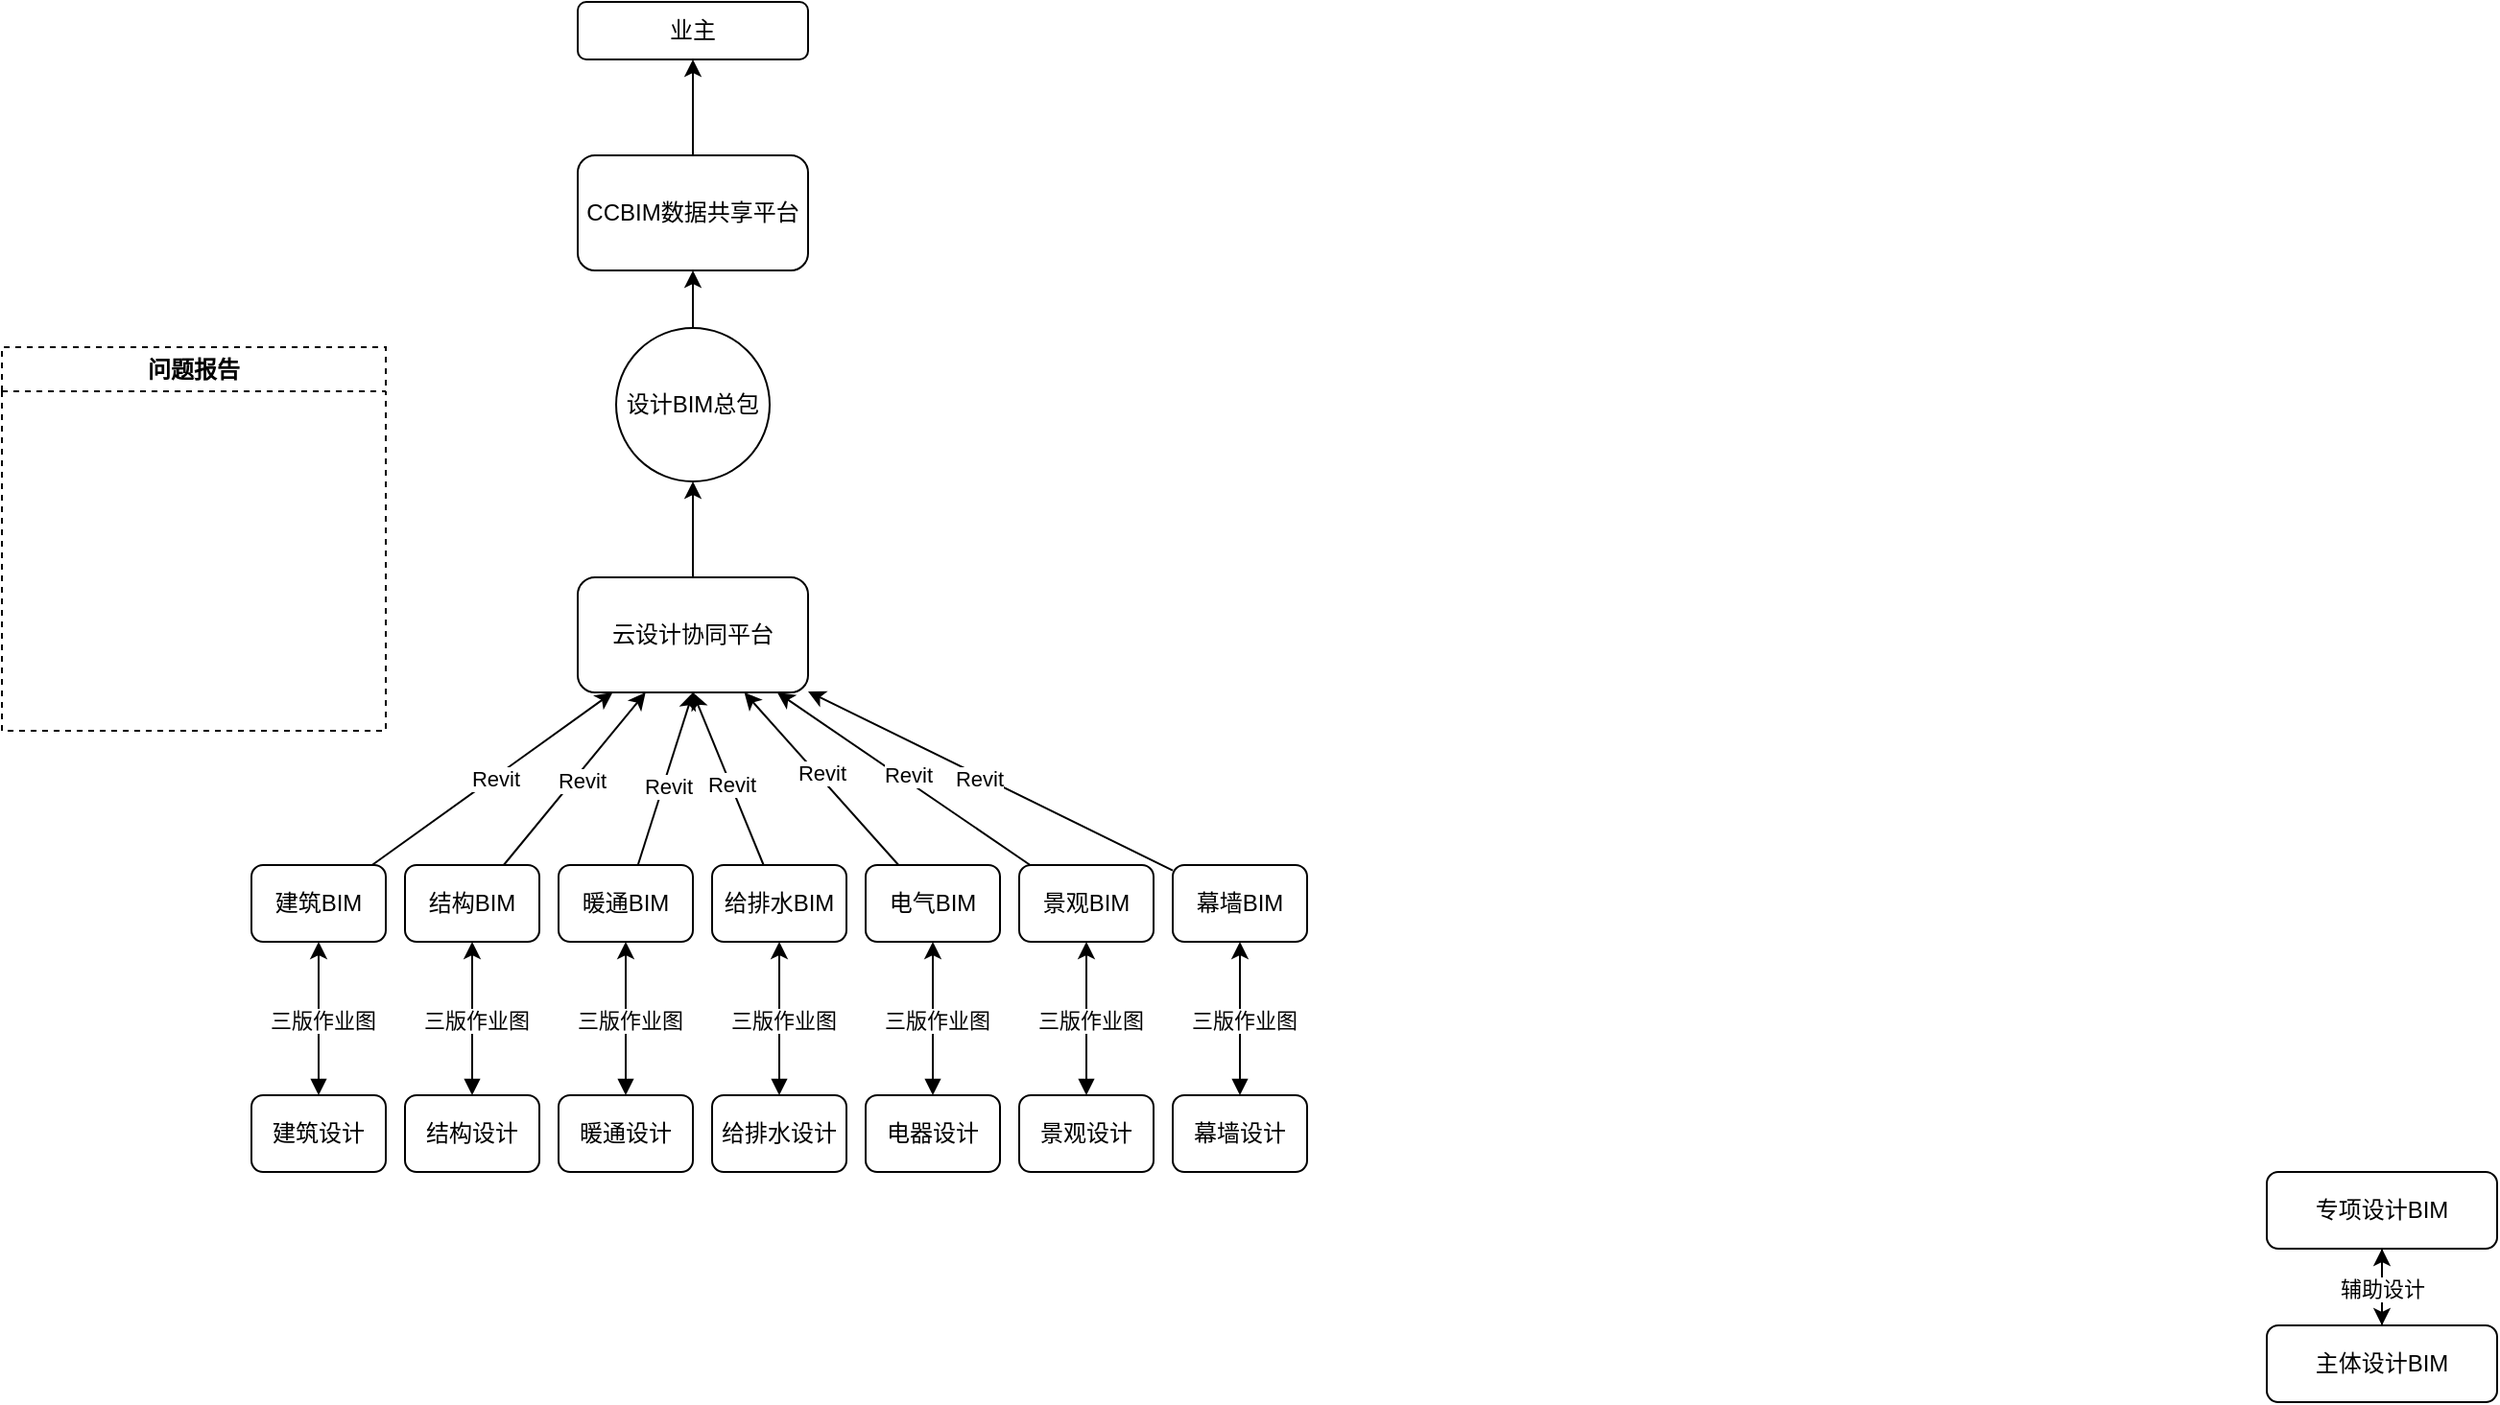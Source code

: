 <mxfile version="21.6.8" type="github">
  <diagram id="_444KMjF0R_JeEPrCnwJ" name="第 1 页">
    <mxGraphModel dx="1434" dy="774" grid="1" gridSize="10" guides="1" tooltips="1" connect="1" arrows="1" fold="1" page="1" pageScale="1" pageWidth="827" pageHeight="1169" math="0" shadow="0">
      <root>
        <mxCell id="0" />
        <mxCell id="1" parent="0" />
        <mxCell id="IrjwPeZLxQH9oHeEekAO-6" style="edgeStyle=orthogonalEdgeStyle;rounded=0;orthogonalLoop=1;jettySize=auto;html=1;" edge="1" parent="1" source="6z5tFiYWaeQXX5f0UAhT-1" target="IrjwPeZLxQH9oHeEekAO-4">
          <mxGeometry relative="1" as="geometry" />
        </mxCell>
        <mxCell id="6z5tFiYWaeQXX5f0UAhT-1" value="设计BIM总包" style="ellipse;whiteSpace=wrap;html=1;aspect=fixed;" parent="1" vertex="1">
          <mxGeometry x="360" y="320" width="80" height="80" as="geometry" />
        </mxCell>
        <mxCell id="IrjwPeZLxQH9oHeEekAO-8" style="rounded=0;orthogonalLoop=1;jettySize=auto;html=1;" edge="1" parent="1" source="6z5tFiYWaeQXX5f0UAhT-2" target="IrjwPeZLxQH9oHeEekAO-3">
          <mxGeometry relative="1" as="geometry" />
        </mxCell>
        <mxCell id="IrjwPeZLxQH9oHeEekAO-27" value="Revit" style="edgeLabel;html=1;align=center;verticalAlign=middle;resizable=0;points=[];" vertex="1" connectable="0" parent="IrjwPeZLxQH9oHeEekAO-8">
          <mxGeometry x="0.017" y="-1" relative="1" as="geometry">
            <mxPoint as="offset" />
          </mxGeometry>
        </mxCell>
        <mxCell id="6z5tFiYWaeQXX5f0UAhT-2" value="建筑BIM" style="rounded=1;whiteSpace=wrap;html=1;" parent="1" vertex="1">
          <mxGeometry x="170" y="600" width="70" height="40" as="geometry" />
        </mxCell>
        <mxCell id="6z5tFiYWaeQXX5f0UAhT-21" style="edgeStyle=none;rounded=0;orthogonalLoop=1;jettySize=auto;html=1;entryX=0.5;entryY=0;entryDx=0;entryDy=0;" parent="1" source="6z5tFiYWaeQXX5f0UAhT-3" target="6z5tFiYWaeQXX5f0UAhT-17" edge="1">
          <mxGeometry relative="1" as="geometry" />
        </mxCell>
        <mxCell id="6z5tFiYWaeQXX5f0UAhT-3" value="专项设计BIM" style="rounded=1;whiteSpace=wrap;html=1;" parent="1" vertex="1">
          <mxGeometry x="1220" y="760" width="120" height="40" as="geometry" />
        </mxCell>
        <mxCell id="6z5tFiYWaeQXX5f0UAhT-9" value="业主" style="rounded=1;whiteSpace=wrap;html=1;" parent="1" vertex="1">
          <mxGeometry x="340" y="150" width="120" height="30" as="geometry" />
        </mxCell>
        <mxCell id="6z5tFiYWaeQXX5f0UAhT-20" style="edgeStyle=none;rounded=0;orthogonalLoop=1;jettySize=auto;html=1;entryX=0.5;entryY=1;entryDx=0;entryDy=0;" parent="1" source="6z5tFiYWaeQXX5f0UAhT-17" target="6z5tFiYWaeQXX5f0UAhT-3" edge="1">
          <mxGeometry relative="1" as="geometry" />
        </mxCell>
        <mxCell id="6z5tFiYWaeQXX5f0UAhT-23" value="辅助设计" style="edgeLabel;html=1;align=center;verticalAlign=middle;resizable=0;points=[];" parent="6z5tFiYWaeQXX5f0UAhT-20" vertex="1" connectable="0">
          <mxGeometry x="0.384" relative="1" as="geometry">
            <mxPoint y="8" as="offset" />
          </mxGeometry>
        </mxCell>
        <mxCell id="6z5tFiYWaeQXX5f0UAhT-17" value="主体设计BIM" style="rounded=1;whiteSpace=wrap;html=1;" parent="1" vertex="1">
          <mxGeometry x="1220" y="840" width="120" height="40" as="geometry" />
        </mxCell>
        <mxCell id="IrjwPeZLxQH9oHeEekAO-7" style="edgeStyle=orthogonalEdgeStyle;rounded=0;orthogonalLoop=1;jettySize=auto;html=1;" edge="1" parent="1" source="IrjwPeZLxQH9oHeEekAO-3" target="6z5tFiYWaeQXX5f0UAhT-1">
          <mxGeometry relative="1" as="geometry" />
        </mxCell>
        <mxCell id="IrjwPeZLxQH9oHeEekAO-3" value="云设计协同平台" style="rounded=1;whiteSpace=wrap;html=1;" vertex="1" parent="1">
          <mxGeometry x="340" y="450" width="120" height="60" as="geometry" />
        </mxCell>
        <mxCell id="IrjwPeZLxQH9oHeEekAO-5" style="edgeStyle=orthogonalEdgeStyle;rounded=0;orthogonalLoop=1;jettySize=auto;html=1;" edge="1" parent="1" source="IrjwPeZLxQH9oHeEekAO-4" target="6z5tFiYWaeQXX5f0UAhT-9">
          <mxGeometry relative="1" as="geometry" />
        </mxCell>
        <mxCell id="IrjwPeZLxQH9oHeEekAO-4" value="CCBIM数据共享平台" style="rounded=1;whiteSpace=wrap;html=1;" vertex="1" parent="1">
          <mxGeometry x="340" y="230" width="120" height="60" as="geometry" />
        </mxCell>
        <mxCell id="IrjwPeZLxQH9oHeEekAO-10" style="rounded=0;orthogonalLoop=1;jettySize=auto;html=1;" edge="1" parent="1" source="IrjwPeZLxQH9oHeEekAO-9" target="IrjwPeZLxQH9oHeEekAO-3">
          <mxGeometry relative="1" as="geometry" />
        </mxCell>
        <mxCell id="IrjwPeZLxQH9oHeEekAO-26" value="Revit" style="edgeLabel;html=1;align=center;verticalAlign=middle;resizable=0;points=[];" vertex="1" connectable="0" parent="IrjwPeZLxQH9oHeEekAO-10">
          <mxGeometry x="0.032" y="-3" relative="1" as="geometry">
            <mxPoint as="offset" />
          </mxGeometry>
        </mxCell>
        <mxCell id="IrjwPeZLxQH9oHeEekAO-9" value="结构BIM" style="rounded=1;whiteSpace=wrap;html=1;" vertex="1" parent="1">
          <mxGeometry x="250" y="600" width="70" height="40" as="geometry" />
        </mxCell>
        <mxCell id="IrjwPeZLxQH9oHeEekAO-16" style="rounded=0;orthogonalLoop=1;jettySize=auto;html=1;entryX=0.5;entryY=1;entryDx=0;entryDy=0;" edge="1" parent="1" source="IrjwPeZLxQH9oHeEekAO-11" target="IrjwPeZLxQH9oHeEekAO-3">
          <mxGeometry relative="1" as="geometry" />
        </mxCell>
        <mxCell id="IrjwPeZLxQH9oHeEekAO-25" value="Revit" style="edgeLabel;html=1;align=center;verticalAlign=middle;resizable=0;points=[];" vertex="1" connectable="0" parent="IrjwPeZLxQH9oHeEekAO-16">
          <mxGeometry x="-0.063" y="-2" relative="1" as="geometry">
            <mxPoint as="offset" />
          </mxGeometry>
        </mxCell>
        <mxCell id="IrjwPeZLxQH9oHeEekAO-11" value="&lt;div&gt;暖通BIM&lt;/div&gt;" style="rounded=1;whiteSpace=wrap;html=1;" vertex="1" parent="1">
          <mxGeometry x="330" y="600" width="70" height="40" as="geometry" />
        </mxCell>
        <mxCell id="IrjwPeZLxQH9oHeEekAO-17" style="rounded=0;orthogonalLoop=1;jettySize=auto;html=1;entryX=0.5;entryY=1;entryDx=0;entryDy=0;" edge="1" parent="1" source="IrjwPeZLxQH9oHeEekAO-12" target="IrjwPeZLxQH9oHeEekAO-3">
          <mxGeometry relative="1" as="geometry" />
        </mxCell>
        <mxCell id="IrjwPeZLxQH9oHeEekAO-24" value="Revit" style="edgeLabel;html=1;align=center;verticalAlign=middle;resizable=0;points=[];" vertex="1" connectable="0" parent="IrjwPeZLxQH9oHeEekAO-17">
          <mxGeometry x="-0.061" relative="1" as="geometry">
            <mxPoint as="offset" />
          </mxGeometry>
        </mxCell>
        <mxCell id="IrjwPeZLxQH9oHeEekAO-12" value="&lt;div&gt;给排水BIM&lt;/div&gt;" style="rounded=1;whiteSpace=wrap;html=1;" vertex="1" parent="1">
          <mxGeometry x="410" y="600" width="70" height="40" as="geometry" />
        </mxCell>
        <mxCell id="IrjwPeZLxQH9oHeEekAO-18" style="rounded=0;orthogonalLoop=1;jettySize=auto;html=1;" edge="1" parent="1" source="IrjwPeZLxQH9oHeEekAO-13" target="IrjwPeZLxQH9oHeEekAO-3">
          <mxGeometry relative="1" as="geometry" />
        </mxCell>
        <mxCell id="IrjwPeZLxQH9oHeEekAO-23" value="Revit" style="edgeLabel;html=1;align=center;verticalAlign=middle;resizable=0;points=[];" vertex="1" connectable="0" parent="IrjwPeZLxQH9oHeEekAO-18">
          <mxGeometry x="0.052" y="-2" relative="1" as="geometry">
            <mxPoint as="offset" />
          </mxGeometry>
        </mxCell>
        <mxCell id="IrjwPeZLxQH9oHeEekAO-13" value="&lt;div&gt;电气BIM&lt;/div&gt;" style="rounded=1;whiteSpace=wrap;html=1;" vertex="1" parent="1">
          <mxGeometry x="490" y="600" width="70" height="40" as="geometry" />
        </mxCell>
        <mxCell id="IrjwPeZLxQH9oHeEekAO-19" style="rounded=0;orthogonalLoop=1;jettySize=auto;html=1;" edge="1" parent="1" source="IrjwPeZLxQH9oHeEekAO-14" target="IrjwPeZLxQH9oHeEekAO-3">
          <mxGeometry relative="1" as="geometry" />
        </mxCell>
        <mxCell id="IrjwPeZLxQH9oHeEekAO-22" value="Revit" style="edgeLabel;html=1;align=center;verticalAlign=middle;resizable=0;points=[];" vertex="1" connectable="0" parent="IrjwPeZLxQH9oHeEekAO-19">
          <mxGeometry x="0.075" y="-2" relative="1" as="geometry">
            <mxPoint x="6" y="3" as="offset" />
          </mxGeometry>
        </mxCell>
        <mxCell id="IrjwPeZLxQH9oHeEekAO-14" value="&lt;div&gt;景观BIM&lt;/div&gt;" style="rounded=1;whiteSpace=wrap;html=1;" vertex="1" parent="1">
          <mxGeometry x="570" y="600" width="70" height="40" as="geometry" />
        </mxCell>
        <mxCell id="IrjwPeZLxQH9oHeEekAO-20" style="rounded=0;orthogonalLoop=1;jettySize=auto;html=1;" edge="1" parent="1" source="IrjwPeZLxQH9oHeEekAO-15" target="IrjwPeZLxQH9oHeEekAO-3">
          <mxGeometry relative="1" as="geometry" />
        </mxCell>
        <mxCell id="IrjwPeZLxQH9oHeEekAO-21" value="Revit" style="edgeLabel;html=1;align=center;verticalAlign=middle;resizable=0;points=[];" vertex="1" connectable="0" parent="IrjwPeZLxQH9oHeEekAO-20">
          <mxGeometry x="0.056" y="2" relative="1" as="geometry">
            <mxPoint as="offset" />
          </mxGeometry>
        </mxCell>
        <mxCell id="IrjwPeZLxQH9oHeEekAO-15" value="&lt;div&gt;幕墙BIM&lt;/div&gt;" style="rounded=1;whiteSpace=wrap;html=1;" vertex="1" parent="1">
          <mxGeometry x="650" y="600" width="70" height="40" as="geometry" />
        </mxCell>
        <mxCell id="IrjwPeZLxQH9oHeEekAO-29" style="rounded=0;orthogonalLoop=1;jettySize=auto;html=1;entryX=0.5;entryY=1;entryDx=0;entryDy=0;startArrow=block;startFill=1;" edge="1" parent="1" source="IrjwPeZLxQH9oHeEekAO-28" target="6z5tFiYWaeQXX5f0UAhT-2">
          <mxGeometry relative="1" as="geometry" />
        </mxCell>
        <mxCell id="IrjwPeZLxQH9oHeEekAO-30" value="三版作业图" style="edgeLabel;html=1;align=center;verticalAlign=middle;resizable=0;points=[];" vertex="1" connectable="0" parent="IrjwPeZLxQH9oHeEekAO-29">
          <mxGeometry x="-0.025" y="-2" relative="1" as="geometry">
            <mxPoint as="offset" />
          </mxGeometry>
        </mxCell>
        <mxCell id="IrjwPeZLxQH9oHeEekAO-28" value="建筑设计" style="rounded=1;whiteSpace=wrap;html=1;" vertex="1" parent="1">
          <mxGeometry x="170" y="720" width="70" height="40" as="geometry" />
        </mxCell>
        <mxCell id="IrjwPeZLxQH9oHeEekAO-33" style="rounded=0;orthogonalLoop=1;jettySize=auto;html=1;startArrow=block;startFill=1;entryX=0.5;entryY=1;entryDx=0;entryDy=0;exitX=0.5;exitY=0;exitDx=0;exitDy=0;" edge="1" parent="1" source="IrjwPeZLxQH9oHeEekAO-35" target="IrjwPeZLxQH9oHeEekAO-9">
          <mxGeometry relative="1" as="geometry">
            <mxPoint x="210" y="660" as="targetPoint" />
            <mxPoint x="210" y="700" as="sourcePoint" />
          </mxGeometry>
        </mxCell>
        <mxCell id="IrjwPeZLxQH9oHeEekAO-34" value="三版作业图" style="edgeLabel;html=1;align=center;verticalAlign=middle;resizable=0;points=[];" vertex="1" connectable="0" parent="IrjwPeZLxQH9oHeEekAO-33">
          <mxGeometry x="-0.025" y="-2" relative="1" as="geometry">
            <mxPoint as="offset" />
          </mxGeometry>
        </mxCell>
        <mxCell id="IrjwPeZLxQH9oHeEekAO-35" value="结构设计" style="rounded=1;whiteSpace=wrap;html=1;" vertex="1" parent="1">
          <mxGeometry x="250" y="720" width="70" height="40" as="geometry" />
        </mxCell>
        <mxCell id="IrjwPeZLxQH9oHeEekAO-36" style="rounded=0;orthogonalLoop=1;jettySize=auto;html=1;startArrow=block;startFill=1;entryX=0.5;entryY=1;entryDx=0;entryDy=0;exitX=0.5;exitY=0;exitDx=0;exitDy=0;" edge="1" parent="1" source="IrjwPeZLxQH9oHeEekAO-38" target="IrjwPeZLxQH9oHeEekAO-11">
          <mxGeometry relative="1" as="geometry">
            <mxPoint x="365" y="660" as="targetPoint" />
            <mxPoint x="365" y="710" as="sourcePoint" />
          </mxGeometry>
        </mxCell>
        <mxCell id="IrjwPeZLxQH9oHeEekAO-37" value="三版作业图" style="edgeLabel;html=1;align=center;verticalAlign=middle;resizable=0;points=[];" vertex="1" connectable="0" parent="IrjwPeZLxQH9oHeEekAO-36">
          <mxGeometry x="-0.025" y="-2" relative="1" as="geometry">
            <mxPoint as="offset" />
          </mxGeometry>
        </mxCell>
        <mxCell id="IrjwPeZLxQH9oHeEekAO-38" value="暖通设计" style="rounded=1;whiteSpace=wrap;html=1;" vertex="1" parent="1">
          <mxGeometry x="330" y="720" width="70" height="40" as="geometry" />
        </mxCell>
        <mxCell id="IrjwPeZLxQH9oHeEekAO-39" style="rounded=0;orthogonalLoop=1;jettySize=auto;html=1;startArrow=block;startFill=1;exitX=0.5;exitY=0;exitDx=0;exitDy=0;" edge="1" parent="1" source="IrjwPeZLxQH9oHeEekAO-41" target="IrjwPeZLxQH9oHeEekAO-12">
          <mxGeometry relative="1" as="geometry">
            <mxPoint x="449" y="670" as="targetPoint" />
            <mxPoint x="374" y="730" as="sourcePoint" />
          </mxGeometry>
        </mxCell>
        <mxCell id="IrjwPeZLxQH9oHeEekAO-40" value="三版作业图" style="edgeLabel;html=1;align=center;verticalAlign=middle;resizable=0;points=[];" vertex="1" connectable="0" parent="IrjwPeZLxQH9oHeEekAO-39">
          <mxGeometry x="-0.025" y="-2" relative="1" as="geometry">
            <mxPoint as="offset" />
          </mxGeometry>
        </mxCell>
        <mxCell id="IrjwPeZLxQH9oHeEekAO-41" value="给排水设计" style="rounded=1;whiteSpace=wrap;html=1;" vertex="1" parent="1">
          <mxGeometry x="410" y="720" width="70" height="40" as="geometry" />
        </mxCell>
        <mxCell id="IrjwPeZLxQH9oHeEekAO-42" style="rounded=0;orthogonalLoop=1;jettySize=auto;html=1;startArrow=block;startFill=1;entryX=0.5;entryY=1;entryDx=0;entryDy=0;exitX=0.5;exitY=0;exitDx=0;exitDy=0;" edge="1" parent="1" source="IrjwPeZLxQH9oHeEekAO-44" target="IrjwPeZLxQH9oHeEekAO-13">
          <mxGeometry relative="1" as="geometry">
            <mxPoint x="525" y="660" as="targetPoint" />
            <mxPoint x="520" y="700" as="sourcePoint" />
          </mxGeometry>
        </mxCell>
        <mxCell id="IrjwPeZLxQH9oHeEekAO-43" value="三版作业图" style="edgeLabel;html=1;align=center;verticalAlign=middle;resizable=0;points=[];" vertex="1" connectable="0" parent="IrjwPeZLxQH9oHeEekAO-42">
          <mxGeometry x="-0.025" y="-2" relative="1" as="geometry">
            <mxPoint as="offset" />
          </mxGeometry>
        </mxCell>
        <mxCell id="IrjwPeZLxQH9oHeEekAO-44" value="电器设计" style="rounded=1;whiteSpace=wrap;html=1;" vertex="1" parent="1">
          <mxGeometry x="490" y="720" width="70" height="40" as="geometry" />
        </mxCell>
        <mxCell id="IrjwPeZLxQH9oHeEekAO-45" style="rounded=0;orthogonalLoop=1;jettySize=auto;html=1;startArrow=block;startFill=1;entryX=0.5;entryY=1;entryDx=0;entryDy=0;exitX=0.5;exitY=0;exitDx=0;exitDy=0;" edge="1" parent="1" source="IrjwPeZLxQH9oHeEekAO-47" target="IrjwPeZLxQH9oHeEekAO-14">
          <mxGeometry relative="1" as="geometry">
            <mxPoint x="605" y="660" as="targetPoint" />
            <mxPoint x="605" y="710" as="sourcePoint" />
          </mxGeometry>
        </mxCell>
        <mxCell id="IrjwPeZLxQH9oHeEekAO-46" value="三版作业图" style="edgeLabel;html=1;align=center;verticalAlign=middle;resizable=0;points=[];" vertex="1" connectable="0" parent="IrjwPeZLxQH9oHeEekAO-45">
          <mxGeometry x="-0.025" y="-2" relative="1" as="geometry">
            <mxPoint as="offset" />
          </mxGeometry>
        </mxCell>
        <mxCell id="IrjwPeZLxQH9oHeEekAO-47" value="景观设计" style="rounded=1;whiteSpace=wrap;html=1;" vertex="1" parent="1">
          <mxGeometry x="570" y="720" width="70" height="40" as="geometry" />
        </mxCell>
        <mxCell id="IrjwPeZLxQH9oHeEekAO-48" style="rounded=0;orthogonalLoop=1;jettySize=auto;html=1;startArrow=block;startFill=1;entryX=0.5;entryY=1;entryDx=0;entryDy=0;exitX=0.5;exitY=0;exitDx=0;exitDy=0;" edge="1" parent="1" source="IrjwPeZLxQH9oHeEekAO-50" target="IrjwPeZLxQH9oHeEekAO-15">
          <mxGeometry relative="1" as="geometry">
            <mxPoint x="695" y="660" as="targetPoint" />
            <mxPoint x="620" y="720" as="sourcePoint" />
          </mxGeometry>
        </mxCell>
        <mxCell id="IrjwPeZLxQH9oHeEekAO-49" value="三版作业图" style="edgeLabel;html=1;align=center;verticalAlign=middle;resizable=0;points=[];" vertex="1" connectable="0" parent="IrjwPeZLxQH9oHeEekAO-48">
          <mxGeometry x="-0.025" y="-2" relative="1" as="geometry">
            <mxPoint as="offset" />
          </mxGeometry>
        </mxCell>
        <mxCell id="IrjwPeZLxQH9oHeEekAO-50" value="幕墙设计" style="rounded=1;whiteSpace=wrap;html=1;" vertex="1" parent="1">
          <mxGeometry x="650" y="720" width="70" height="40" as="geometry" />
        </mxCell>
        <mxCell id="IrjwPeZLxQH9oHeEekAO-52" value="问题报告" style="swimlane;whiteSpace=wrap;html=1;dashed=1;" vertex="1" parent="1">
          <mxGeometry x="40" y="330" width="200" height="200" as="geometry" />
        </mxCell>
      </root>
    </mxGraphModel>
  </diagram>
</mxfile>
